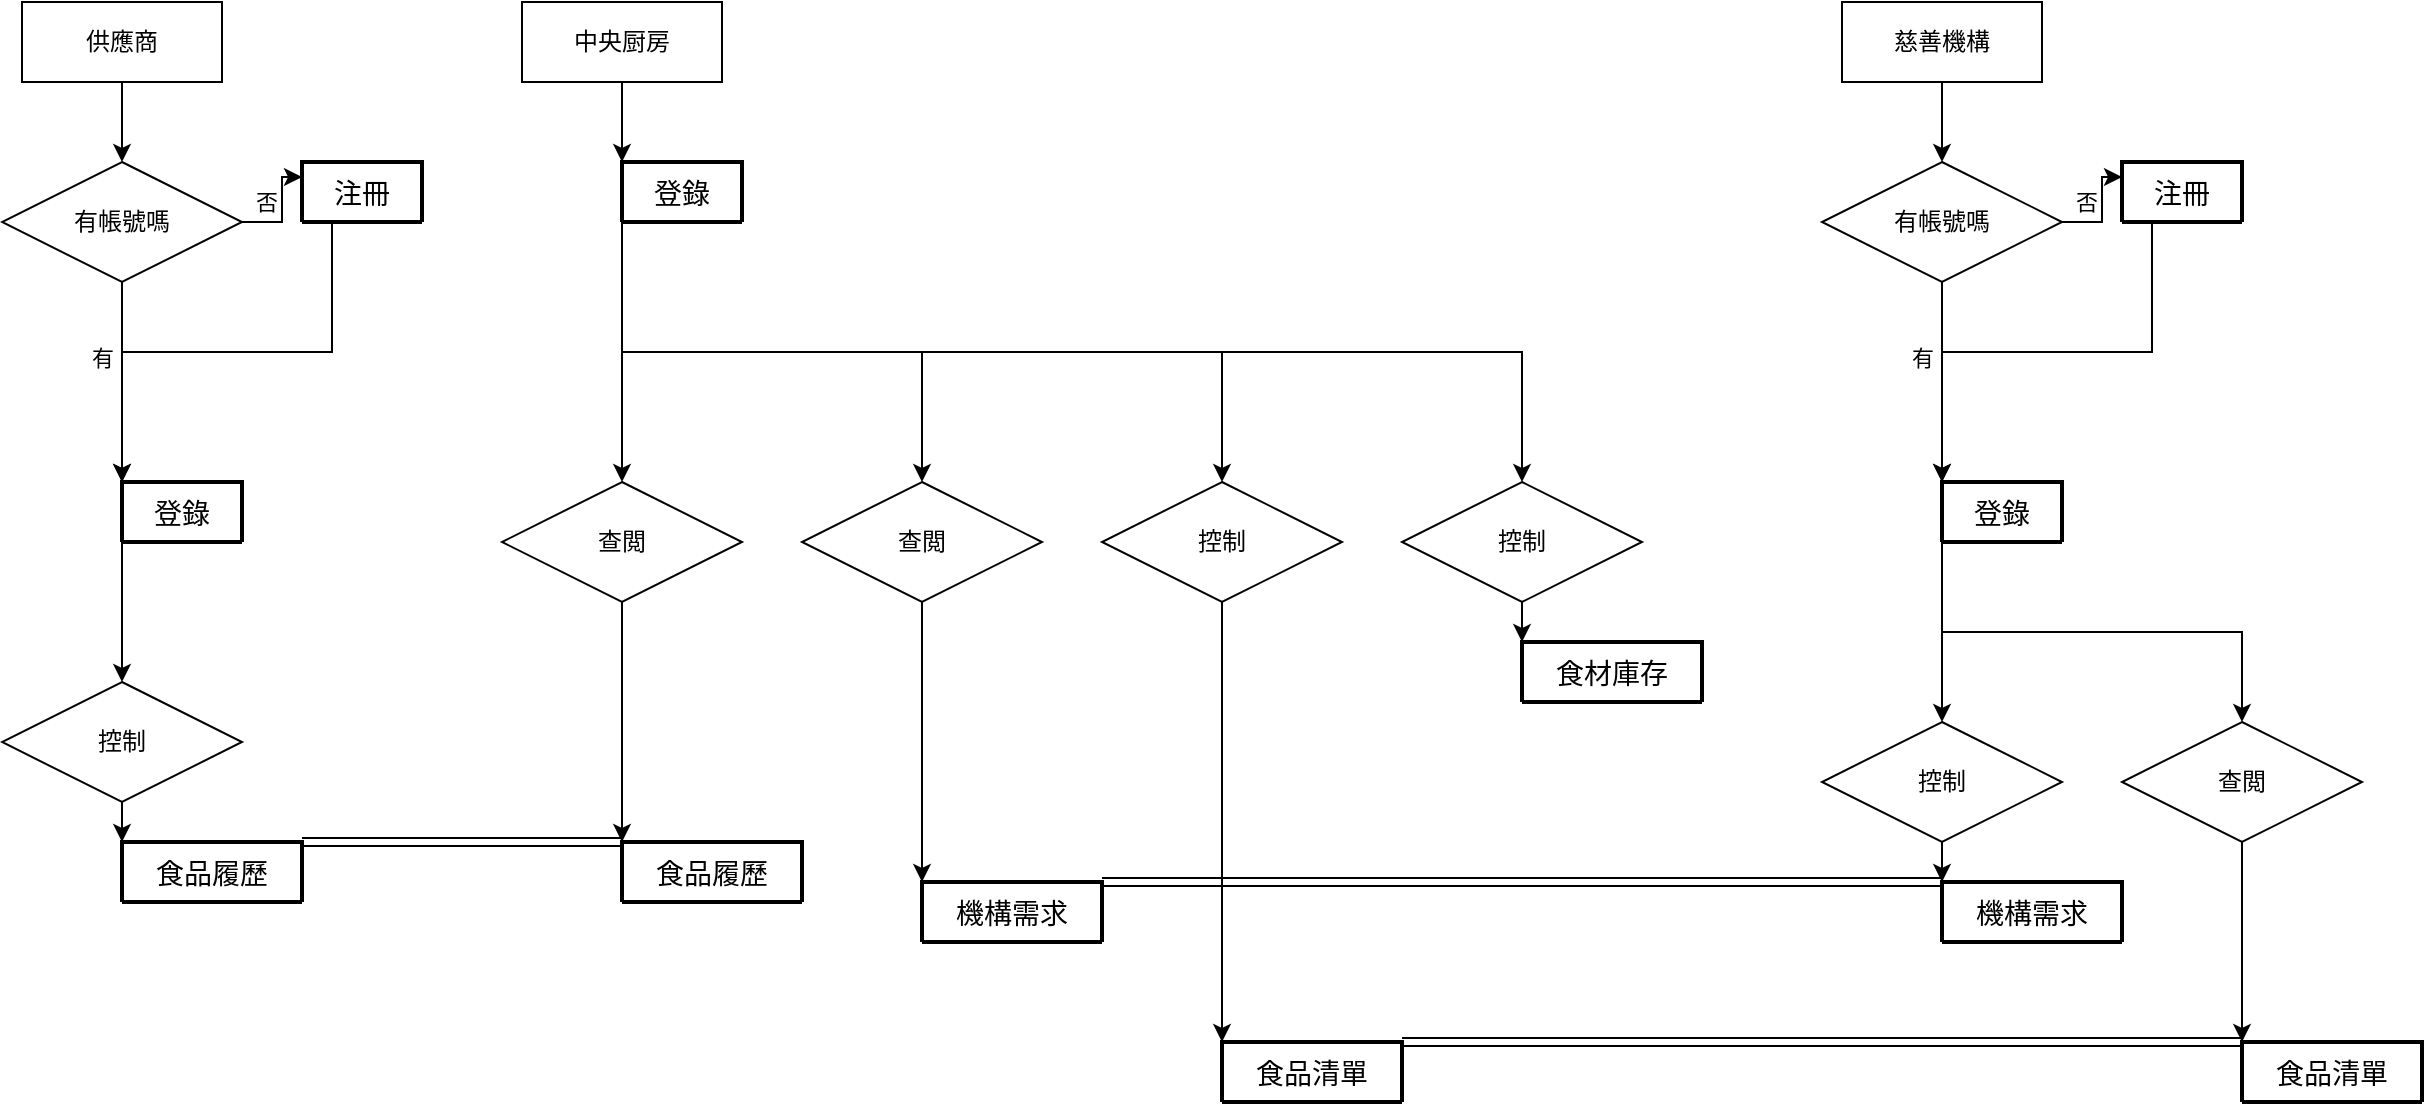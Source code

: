 <mxfile version="14.5.1" type="device"><diagram id="R2lEEEUBdFMjLlhIrx00" name="Page-1"><mxGraphModel dx="1024" dy="601" grid="1" gridSize="10" guides="1" tooltips="1" connect="1" arrows="1" fold="1" page="1" pageScale="1" pageWidth="850" pageHeight="1100" math="0" shadow="0" extFonts="Permanent Marker^https://fonts.googleapis.com/css?family=Permanent+Marker"><root><mxCell id="0"/><mxCell id="1" parent="0"/><mxCell id="EfcD7SiCq27l08FH3k44-1" value="注冊" style="swimlane;childLayout=stackLayout;horizontal=1;startSize=30;horizontalStack=0;rounded=1;fontSize=14;fontStyle=0;strokeWidth=2;resizeParent=0;resizeLast=1;shadow=0;dashed=0;align=center;" parent="1" vertex="1" collapsed="1"><mxGeometry x="250" y="240" width="60" height="30" as="geometry"><mxRectangle x="250" y="240" width="80" height="120" as="alternateBounds"/></mxGeometry></mxCell><mxCell id="EfcD7SiCq27l08FH3k44-2" value="+帳號&#10;+密碼&#10;+平臺名&#10;+地址&#10;+電話&#10;" style="align=left;strokeColor=none;fillColor=none;spacingLeft=4;fontSize=12;verticalAlign=top;resizable=0;rotatable=0;part=1;" parent="EfcD7SiCq27l08FH3k44-1" vertex="1"><mxGeometry y="30" width="60" as="geometry"/></mxCell><mxCell id="EfcD7SiCq27l08FH3k44-7" style="edgeStyle=orthogonalEdgeStyle;rounded=0;orthogonalLoop=1;jettySize=auto;html=1;entryX=0.5;entryY=0;entryDx=0;entryDy=0;" parent="1" source="EfcD7SiCq27l08FH3k44-3" target="EfcD7SiCq27l08FH3k44-6" edge="1"><mxGeometry relative="1" as="geometry"/></mxCell><mxCell id="EfcD7SiCq27l08FH3k44-3" value="供應商" style="whiteSpace=wrap;html=1;align=center;" parent="1" vertex="1"><mxGeometry x="110" y="160" width="100" height="40" as="geometry"/></mxCell><mxCell id="EfcD7SiCq27l08FH3k44-8" style="edgeStyle=orthogonalEdgeStyle;rounded=0;orthogonalLoop=1;jettySize=auto;html=1;entryX=0;entryY=0;entryDx=0;entryDy=0;" parent="1" source="EfcD7SiCq27l08FH3k44-6" target="EfcD7SiCq27l08FH3k44-9" edge="1"><mxGeometry relative="1" as="geometry"><mxPoint x="160" y="390" as="targetPoint"/></mxGeometry></mxCell><mxCell id="EfcD7SiCq27l08FH3k44-13" value="有" style="edgeLabel;html=1;align=center;verticalAlign=middle;resizable=0;points=[];" parent="EfcD7SiCq27l08FH3k44-8" vertex="1" connectable="0"><mxGeometry x="-0.24" y="-2" relative="1" as="geometry"><mxPoint x="-8" as="offset"/></mxGeometry></mxCell><mxCell id="EfcD7SiCq27l08FH3k44-11" value="否" style="edgeStyle=orthogonalEdgeStyle;rounded=0;orthogonalLoop=1;jettySize=auto;html=1;entryX=0;entryY=0.25;entryDx=0;entryDy=0;" parent="1" source="EfcD7SiCq27l08FH3k44-6" target="EfcD7SiCq27l08FH3k44-1" edge="1"><mxGeometry x="-0.556" y="10" relative="1" as="geometry"><mxPoint as="offset"/></mxGeometry></mxCell><mxCell id="EfcD7SiCq27l08FH3k44-6" value="有&lt;span style=&quot;text-align: left&quot;&gt;帳&lt;/span&gt;號嗎" style="shape=rhombus;perimeter=rhombusPerimeter;whiteSpace=wrap;html=1;align=center;" parent="1" vertex="1"><mxGeometry x="100" y="240" width="120" height="60" as="geometry"/></mxCell><mxCell id="EfcD7SiCq27l08FH3k44-9" value="登錄" style="swimlane;childLayout=stackLayout;horizontal=1;startSize=30;horizontalStack=0;rounded=1;fontSize=14;fontStyle=0;strokeWidth=2;resizeParent=0;resizeLast=1;shadow=0;dashed=0;align=center;" parent="1" vertex="1" collapsed="1"><mxGeometry x="160" y="400" width="60" height="30" as="geometry"><mxRectangle x="160" y="400" width="80" height="80" as="alternateBounds"/></mxGeometry></mxCell><mxCell id="EfcD7SiCq27l08FH3k44-10" value="=帳號&#10;=密碼" style="align=left;strokeColor=none;fillColor=none;spacingLeft=4;fontSize=12;verticalAlign=top;resizable=0;rotatable=0;part=1;" parent="EfcD7SiCq27l08FH3k44-9" vertex="1"><mxGeometry y="30" width="60" as="geometry"/></mxCell><mxCell id="EfcD7SiCq27l08FH3k44-12" style="edgeStyle=orthogonalEdgeStyle;rounded=0;orthogonalLoop=1;jettySize=auto;html=1;exitX=0.25;exitY=1;exitDx=0;exitDy=0;entryX=0;entryY=0;entryDx=0;entryDy=0;" parent="1" source="EfcD7SiCq27l08FH3k44-2" target="EfcD7SiCq27l08FH3k44-9" edge="1"><mxGeometry relative="1" as="geometry"/></mxCell><mxCell id="EfcD7SiCq27l08FH3k44-14" value="食品履歷" style="swimlane;childLayout=stackLayout;horizontal=1;startSize=30;horizontalStack=0;rounded=1;fontSize=14;fontStyle=0;strokeWidth=2;resizeParent=0;resizeLast=1;shadow=0;dashed=0;align=center;" parent="1" vertex="1" collapsed="1"><mxGeometry x="160" y="580" width="90" height="30" as="geometry"><mxRectangle x="160" y="580" width="120" height="120" as="alternateBounds"/></mxGeometry></mxCell><mxCell id="EfcD7SiCq27l08FH3k44-15" value="+品項&#10;+數量&#10;+重量&#10;+可領取時間（選項）&#10;+-是否已領取" style="align=left;strokeColor=none;fillColor=none;spacingLeft=4;fontSize=12;verticalAlign=top;resizable=0;rotatable=0;part=1;" parent="EfcD7SiCq27l08FH3k44-14" vertex="1"><mxGeometry y="30" width="90" as="geometry"/></mxCell><mxCell id="EfcD7SiCq27l08FH3k44-19" style="edgeStyle=orthogonalEdgeStyle;rounded=0;orthogonalLoop=1;jettySize=auto;html=1;entryX=0;entryY=0;entryDx=0;entryDy=0;" parent="1" source="EfcD7SiCq27l08FH3k44-20" target="EfcD7SiCq27l08FH3k44-25" edge="1"><mxGeometry relative="1" as="geometry"><mxPoint x="410" y="240" as="targetPoint"/></mxGeometry></mxCell><mxCell id="EfcD7SiCq27l08FH3k44-20" value="中央厨房" style="whiteSpace=wrap;html=1;align=center;" parent="1" vertex="1"><mxGeometry x="360" y="160" width="100" height="40" as="geometry"/></mxCell><mxCell id="EfcD7SiCq27l08FH3k44-25" value="登錄" style="swimlane;childLayout=stackLayout;horizontal=1;startSize=30;horizontalStack=0;rounded=1;fontSize=14;fontStyle=0;strokeWidth=2;resizeParent=0;resizeLast=1;shadow=0;dashed=0;align=center;" parent="1" vertex="1" collapsed="1"><mxGeometry x="410" y="240" width="60" height="30" as="geometry"><mxRectangle x="410" y="240" width="80" height="80" as="alternateBounds"/></mxGeometry></mxCell><mxCell id="EfcD7SiCq27l08FH3k44-26" value="=帳號&#10;=密碼" style="align=left;strokeColor=none;fillColor=none;spacingLeft=4;fontSize=12;verticalAlign=top;resizable=0;rotatable=0;part=1;" parent="EfcD7SiCq27l08FH3k44-25" vertex="1"><mxGeometry y="30" width="60" as="geometry"/></mxCell><mxCell id="EfcD7SiCq27l08FH3k44-28" value="食品履歷" style="swimlane;childLayout=stackLayout;horizontal=1;startSize=30;horizontalStack=0;rounded=1;fontSize=14;fontStyle=0;strokeWidth=2;resizeParent=0;resizeLast=1;shadow=0;dashed=0;align=center;" parent="1" vertex="1" collapsed="1"><mxGeometry x="410" y="580" width="90" height="30" as="geometry"><mxRectangle x="410" y="580" width="100" height="140" as="alternateBounds"/></mxGeometry></mxCell><mxCell id="EfcD7SiCq27l08FH3k44-29" value="平臺名&#10;地址&#10;電話&#10;品項&#10;數量&#10;重量&#10;可領取時間" style="align=left;strokeColor=none;fillColor=none;spacingLeft=4;fontSize=12;verticalAlign=top;resizable=0;rotatable=0;part=1;" parent="EfcD7SiCq27l08FH3k44-28" vertex="1"><mxGeometry y="30" width="90" as="geometry"/></mxCell><mxCell id="EfcD7SiCq27l08FH3k44-33" value="" style="shape=link;html=1;exitX=1;exitY=0;exitDx=0;exitDy=0;entryX=0;entryY=0;entryDx=0;entryDy=0;" parent="1" source="EfcD7SiCq27l08FH3k44-15" target="EfcD7SiCq27l08FH3k44-29" edge="1"><mxGeometry width="100" relative="1" as="geometry"><mxPoint x="300" y="590" as="sourcePoint"/><mxPoint x="400" y="590" as="targetPoint"/></mxGeometry></mxCell><mxCell id="EfcD7SiCq27l08FH3k44-34" value="食品清單" style="swimlane;childLayout=stackLayout;horizontal=1;startSize=30;horizontalStack=0;rounded=1;fontSize=14;fontStyle=0;strokeWidth=2;resizeParent=0;resizeLast=1;shadow=0;dashed=0;align=center;" parent="1" vertex="1" collapsed="1"><mxGeometry x="710" y="680" width="90" height="30" as="geometry"><mxRectangle x="710" y="680" width="80" height="80" as="alternateBounds"/></mxGeometry></mxCell><mxCell id="EfcD7SiCq27l08FH3k44-35" value="+-品項&#10;+-數量" style="align=left;strokeColor=none;fillColor=none;spacingLeft=4;fontSize=12;verticalAlign=top;resizable=0;rotatable=0;part=1;" parent="EfcD7SiCq27l08FH3k44-34" vertex="1"><mxGeometry y="30" width="90" as="geometry"/></mxCell><mxCell id="EfcD7SiCq27l08FH3k44-40" style="edgeStyle=orthogonalEdgeStyle;rounded=0;orthogonalLoop=1;jettySize=auto;html=1;entryX=0;entryY=0;entryDx=0;entryDy=0;" parent="1" source="EfcD7SiCq27l08FH3k44-38" target="EfcD7SiCq27l08FH3k44-14" edge="1"><mxGeometry relative="1" as="geometry"/></mxCell><mxCell id="EfcD7SiCq27l08FH3k44-38" value="控制" style="shape=rhombus;perimeter=rhombusPerimeter;whiteSpace=wrap;html=1;align=center;" parent="1" vertex="1"><mxGeometry x="100" y="500" width="120" height="60" as="geometry"/></mxCell><mxCell id="EfcD7SiCq27l08FH3k44-39" style="edgeStyle=orthogonalEdgeStyle;rounded=0;orthogonalLoop=1;jettySize=auto;html=1;exitX=0;exitY=1;exitDx=0;exitDy=0;entryX=0.5;entryY=0;entryDx=0;entryDy=0;" parent="1" source="EfcD7SiCq27l08FH3k44-10" target="EfcD7SiCq27l08FH3k44-38" edge="1"><mxGeometry relative="1" as="geometry"/></mxCell><mxCell id="EfcD7SiCq27l08FH3k44-43" style="edgeStyle=orthogonalEdgeStyle;rounded=0;orthogonalLoop=1;jettySize=auto;html=1;exitX=0.5;exitY=1;exitDx=0;exitDy=0;entryX=0;entryY=0;entryDx=0;entryDy=0;" parent="1" source="EfcD7SiCq27l08FH3k44-41" target="EfcD7SiCq27l08FH3k44-28" edge="1"><mxGeometry relative="1" as="geometry"/></mxCell><mxCell id="EfcD7SiCq27l08FH3k44-41" value="查閲" style="shape=rhombus;perimeter=rhombusPerimeter;whiteSpace=wrap;html=1;align=center;" parent="1" vertex="1"><mxGeometry x="350" y="400" width="120" height="60" as="geometry"/></mxCell><mxCell id="EfcD7SiCq27l08FH3k44-42" style="edgeStyle=orthogonalEdgeStyle;rounded=0;orthogonalLoop=1;jettySize=auto;html=1;exitX=0;exitY=1;exitDx=0;exitDy=0;entryX=0.5;entryY=0;entryDx=0;entryDy=0;" parent="1" source="EfcD7SiCq27l08FH3k44-26" target="EfcD7SiCq27l08FH3k44-41" edge="1"><mxGeometry relative="1" as="geometry"/></mxCell><mxCell id="EfcD7SiCq27l08FH3k44-46" style="edgeStyle=orthogonalEdgeStyle;rounded=0;orthogonalLoop=1;jettySize=auto;html=1;exitX=0.5;exitY=1;exitDx=0;exitDy=0;entryX=0;entryY=0;entryDx=0;entryDy=0;" parent="1" source="EfcD7SiCq27l08FH3k44-44" target="EfcD7SiCq27l08FH3k44-34" edge="1"><mxGeometry relative="1" as="geometry"/></mxCell><mxCell id="EfcD7SiCq27l08FH3k44-44" value="控制" style="shape=rhombus;perimeter=rhombusPerimeter;whiteSpace=wrap;html=1;align=center;" parent="1" vertex="1"><mxGeometry x="650" y="400" width="120" height="60" as="geometry"/></mxCell><mxCell id="EfcD7SiCq27l08FH3k44-45" style="edgeStyle=orthogonalEdgeStyle;rounded=0;orthogonalLoop=1;jettySize=auto;html=1;exitX=0;exitY=1;exitDx=0;exitDy=0;entryX=0.5;entryY=0;entryDx=0;entryDy=0;" parent="1" source="EfcD7SiCq27l08FH3k44-26" target="EfcD7SiCq27l08FH3k44-44" edge="1"><mxGeometry relative="1" as="geometry"/></mxCell><mxCell id="EfcD7SiCq27l08FH3k44-52" style="edgeStyle=orthogonalEdgeStyle;rounded=0;orthogonalLoop=1;jettySize=auto;html=1;exitX=0.5;exitY=1;exitDx=0;exitDy=0;entryX=0;entryY=0;entryDx=0;entryDy=0;" parent="1" source="EfcD7SiCq27l08FH3k44-47" target="EfcD7SiCq27l08FH3k44-49" edge="1"><mxGeometry relative="1" as="geometry"/></mxCell><mxCell id="EfcD7SiCq27l08FH3k44-47" value="控制" style="shape=rhombus;perimeter=rhombusPerimeter;whiteSpace=wrap;html=1;align=center;" parent="1" vertex="1"><mxGeometry x="800" y="400" width="120" height="60" as="geometry"/></mxCell><mxCell id="EfcD7SiCq27l08FH3k44-48" style="edgeStyle=orthogonalEdgeStyle;rounded=0;orthogonalLoop=1;jettySize=auto;html=1;exitX=0;exitY=1;exitDx=0;exitDy=0;entryX=0.5;entryY=0;entryDx=0;entryDy=0;" parent="1" source="EfcD7SiCq27l08FH3k44-26" target="EfcD7SiCq27l08FH3k44-47" edge="1"><mxGeometry relative="1" as="geometry"/></mxCell><mxCell id="EfcD7SiCq27l08FH3k44-49" value="食材庫存" style="swimlane;childLayout=stackLayout;horizontal=1;startSize=30;horizontalStack=0;rounded=1;fontSize=14;fontStyle=0;strokeWidth=2;resizeParent=0;resizeLast=1;shadow=0;dashed=0;align=center;" parent="1" vertex="1" collapsed="1"><mxGeometry x="860" y="480" width="90" height="30" as="geometry"><mxRectangle x="860" y="480" width="120" height="120" as="alternateBounds"/></mxGeometry></mxCell><mxCell id="EfcD7SiCq27l08FH3k44-50" value="+-品項&#10;+-數量&#10;+-重量&#10;+-預估可保存期限" style="align=left;strokeColor=none;fillColor=none;spacingLeft=4;fontSize=12;verticalAlign=top;resizable=0;rotatable=0;part=1;" parent="EfcD7SiCq27l08FH3k44-49" vertex="1"><mxGeometry y="30" width="90" as="geometry"/></mxCell><mxCell id="EfcD7SiCq27l08FH3k44-56" style="edgeStyle=orthogonalEdgeStyle;rounded=0;orthogonalLoop=1;jettySize=auto;html=1;exitX=0.5;exitY=1;exitDx=0;exitDy=0;entryX=0;entryY=0;entryDx=0;entryDy=0;" parent="1" source="EfcD7SiCq27l08FH3k44-53" target="EfcD7SiCq27l08FH3k44-54" edge="1"><mxGeometry relative="1" as="geometry"/></mxCell><mxCell id="EfcD7SiCq27l08FH3k44-53" value="查閲" style="shape=rhombus;perimeter=rhombusPerimeter;whiteSpace=wrap;html=1;align=center;" parent="1" vertex="1"><mxGeometry x="500" y="400" width="120" height="60" as="geometry"/></mxCell><mxCell id="EfcD7SiCq27l08FH3k44-54" value="機構需求" style="swimlane;childLayout=stackLayout;horizontal=1;startSize=30;horizontalStack=0;rounded=1;fontSize=14;fontStyle=0;strokeWidth=2;resizeParent=0;resizeLast=1;shadow=0;dashed=0;align=center;" parent="1" vertex="1" collapsed="1"><mxGeometry x="560" y="600" width="90" height="30" as="geometry"><mxRectangle x="560" y="600" width="80" height="120" as="alternateBounds"/></mxGeometry></mxCell><mxCell id="EfcD7SiCq27l08FH3k44-55" value="機構名&#10;地址&#10;電話&#10;需求量" style="align=left;strokeColor=none;fillColor=none;spacingLeft=4;fontSize=12;verticalAlign=top;resizable=0;rotatable=0;part=1;" parent="EfcD7SiCq27l08FH3k44-54" vertex="1"><mxGeometry y="30" width="90" as="geometry"/></mxCell><mxCell id="EfcD7SiCq27l08FH3k44-57" style="edgeStyle=orthogonalEdgeStyle;rounded=0;orthogonalLoop=1;jettySize=auto;html=1;exitX=0;exitY=1;exitDx=0;exitDy=0;entryX=0.5;entryY=0;entryDx=0;entryDy=0;" parent="1" source="EfcD7SiCq27l08FH3k44-26" target="EfcD7SiCq27l08FH3k44-53" edge="1"><mxGeometry relative="1" as="geometry"/></mxCell><mxCell id="EfcD7SiCq27l08FH3k44-74" value="注冊" style="swimlane;childLayout=stackLayout;horizontal=1;startSize=30;horizontalStack=0;rounded=1;fontSize=14;fontStyle=0;strokeWidth=2;resizeParent=0;resizeLast=1;shadow=0;dashed=0;align=center;" parent="1" vertex="1" collapsed="1"><mxGeometry x="1160" y="240" width="60" height="30" as="geometry"><mxRectangle x="1160" y="240" width="80" height="120" as="alternateBounds"/></mxGeometry></mxCell><mxCell id="EfcD7SiCq27l08FH3k44-75" value="+帳號&#10;+密碼&#10;+機構名&#10;+地址&#10;+電話&#10;" style="align=left;strokeColor=none;fillColor=none;spacingLeft=4;fontSize=12;verticalAlign=top;resizable=0;rotatable=0;part=1;" parent="EfcD7SiCq27l08FH3k44-74" vertex="1"><mxGeometry y="30" width="60" as="geometry"/></mxCell><mxCell id="EfcD7SiCq27l08FH3k44-76" style="edgeStyle=orthogonalEdgeStyle;rounded=0;orthogonalLoop=1;jettySize=auto;html=1;entryX=0.5;entryY=0;entryDx=0;entryDy=0;" parent="1" source="EfcD7SiCq27l08FH3k44-77" target="EfcD7SiCq27l08FH3k44-81" edge="1"><mxGeometry relative="1" as="geometry"/></mxCell><mxCell id="EfcD7SiCq27l08FH3k44-77" value="慈善機構" style="whiteSpace=wrap;html=1;align=center;" parent="1" vertex="1"><mxGeometry x="1020" y="160" width="100" height="40" as="geometry"/></mxCell><mxCell id="EfcD7SiCq27l08FH3k44-78" style="edgeStyle=orthogonalEdgeStyle;rounded=0;orthogonalLoop=1;jettySize=auto;html=1;entryX=0;entryY=0;entryDx=0;entryDy=0;" parent="1" source="EfcD7SiCq27l08FH3k44-81" target="EfcD7SiCq27l08FH3k44-82" edge="1"><mxGeometry relative="1" as="geometry"><mxPoint x="1070" y="390" as="targetPoint"/></mxGeometry></mxCell><mxCell id="EfcD7SiCq27l08FH3k44-79" value="有" style="edgeLabel;html=1;align=center;verticalAlign=middle;resizable=0;points=[];" parent="EfcD7SiCq27l08FH3k44-78" vertex="1" connectable="0"><mxGeometry x="-0.24" y="-2" relative="1" as="geometry"><mxPoint x="-8" as="offset"/></mxGeometry></mxCell><mxCell id="EfcD7SiCq27l08FH3k44-80" value="否" style="edgeStyle=orthogonalEdgeStyle;rounded=0;orthogonalLoop=1;jettySize=auto;html=1;entryX=0;entryY=0.25;entryDx=0;entryDy=0;" parent="1" source="EfcD7SiCq27l08FH3k44-81" target="EfcD7SiCq27l08FH3k44-74" edge="1"><mxGeometry x="-0.556" y="10" relative="1" as="geometry"><mxPoint as="offset"/></mxGeometry></mxCell><mxCell id="EfcD7SiCq27l08FH3k44-81" value="有&lt;span style=&quot;text-align: left&quot;&gt;帳&lt;/span&gt;號嗎" style="shape=rhombus;perimeter=rhombusPerimeter;whiteSpace=wrap;html=1;align=center;" parent="1" vertex="1"><mxGeometry x="1010" y="240" width="120" height="60" as="geometry"/></mxCell><mxCell id="EfcD7SiCq27l08FH3k44-82" value="登錄" style="swimlane;childLayout=stackLayout;horizontal=1;startSize=30;horizontalStack=0;rounded=1;fontSize=14;fontStyle=0;strokeWidth=2;resizeParent=0;resizeLast=1;shadow=0;dashed=0;align=center;" parent="1" vertex="1" collapsed="1"><mxGeometry x="1070" y="400" width="60" height="30" as="geometry"><mxRectangle x="1070" y="400" width="80" height="80" as="alternateBounds"/></mxGeometry></mxCell><mxCell id="EfcD7SiCq27l08FH3k44-83" value="=帳號&#10;=密碼" style="align=left;strokeColor=none;fillColor=none;spacingLeft=4;fontSize=12;verticalAlign=top;resizable=0;rotatable=0;part=1;" parent="EfcD7SiCq27l08FH3k44-82" vertex="1"><mxGeometry y="30" width="60" as="geometry"/></mxCell><mxCell id="EfcD7SiCq27l08FH3k44-84" style="edgeStyle=orthogonalEdgeStyle;rounded=0;orthogonalLoop=1;jettySize=auto;html=1;exitX=0.25;exitY=1;exitDx=0;exitDy=0;entryX=0;entryY=0;entryDx=0;entryDy=0;" parent="1" source="EfcD7SiCq27l08FH3k44-75" target="EfcD7SiCq27l08FH3k44-82" edge="1"><mxGeometry relative="1" as="geometry"/></mxCell><mxCell id="EfcD7SiCq27l08FH3k44-87" style="edgeStyle=orthogonalEdgeStyle;rounded=0;orthogonalLoop=1;jettySize=auto;html=1;entryX=0;entryY=0;entryDx=0;entryDy=0;" parent="1" source="EfcD7SiCq27l08FH3k44-88" target="EfcD7SiCq27l08FH3k44-90" edge="1"><mxGeometry relative="1" as="geometry"><mxPoint x="1070" y="580" as="targetPoint"/></mxGeometry></mxCell><mxCell id="EfcD7SiCq27l08FH3k44-88" value="控制" style="shape=rhombus;perimeter=rhombusPerimeter;whiteSpace=wrap;html=1;align=center;" parent="1" vertex="1"><mxGeometry x="1010" y="520" width="120" height="60" as="geometry"/></mxCell><mxCell id="EfcD7SiCq27l08FH3k44-89" style="edgeStyle=orthogonalEdgeStyle;rounded=0;orthogonalLoop=1;jettySize=auto;html=1;exitX=0;exitY=1;exitDx=0;exitDy=0;entryX=0.5;entryY=0;entryDx=0;entryDy=0;" parent="1" source="EfcD7SiCq27l08FH3k44-83" target="EfcD7SiCq27l08FH3k44-88" edge="1"><mxGeometry relative="1" as="geometry"/></mxCell><mxCell id="EfcD7SiCq27l08FH3k44-90" value="機構需求" style="swimlane;childLayout=stackLayout;horizontal=1;startSize=30;horizontalStack=0;rounded=1;fontSize=14;fontStyle=0;strokeWidth=2;resizeParent=0;resizeLast=1;shadow=0;dashed=0;align=center;" parent="1" vertex="1" collapsed="1"><mxGeometry x="1070" y="600" width="90" height="30" as="geometry"><mxRectangle x="1070" y="600" width="80" height="60" as="alternateBounds"/></mxGeometry></mxCell><mxCell id="EfcD7SiCq27l08FH3k44-91" value="+-需求量" style="align=left;strokeColor=none;fillColor=none;spacingLeft=4;fontSize=12;verticalAlign=top;resizable=0;rotatable=0;part=1;" parent="EfcD7SiCq27l08FH3k44-90" vertex="1"><mxGeometry y="30" width="90" as="geometry"/></mxCell><mxCell id="EfcD7SiCq27l08FH3k44-92" value="" style="shape=link;html=1;exitX=1;exitY=0;exitDx=0;exitDy=0;entryX=0;entryY=0;entryDx=0;entryDy=0;" parent="1" source="EfcD7SiCq27l08FH3k44-54" target="EfcD7SiCq27l08FH3k44-90" edge="1"><mxGeometry width="100" relative="1" as="geometry"><mxPoint x="810" y="510" as="sourcePoint"/><mxPoint x="910" y="510" as="targetPoint"/></mxGeometry></mxCell><mxCell id="EfcD7SiCq27l08FH3k44-101" style="edgeStyle=orthogonalEdgeStyle;rounded=0;orthogonalLoop=1;jettySize=auto;html=1;exitX=0.5;exitY=1;exitDx=0;exitDy=0;entryX=0;entryY=0;entryDx=0;entryDy=0;" parent="1" source="EfcD7SiCq27l08FH3k44-94" target="EfcD7SiCq27l08FH3k44-99" edge="1"><mxGeometry relative="1" as="geometry"/></mxCell><mxCell id="EfcD7SiCq27l08FH3k44-94" value="查閲" style="shape=rhombus;perimeter=rhombusPerimeter;whiteSpace=wrap;html=1;align=center;" parent="1" vertex="1"><mxGeometry x="1160" y="520" width="120" height="60" as="geometry"/></mxCell><mxCell id="EfcD7SiCq27l08FH3k44-95" style="edgeStyle=orthogonalEdgeStyle;rounded=0;orthogonalLoop=1;jettySize=auto;html=1;exitX=0;exitY=1;exitDx=0;exitDy=0;entryX=0.5;entryY=0;entryDx=0;entryDy=0;" parent="1" source="EfcD7SiCq27l08FH3k44-83" target="EfcD7SiCq27l08FH3k44-94" edge="1"><mxGeometry relative="1" as="geometry"/></mxCell><mxCell id="EfcD7SiCq27l08FH3k44-99" value="食品清單" style="swimlane;childLayout=stackLayout;horizontal=1;startSize=30;horizontalStack=0;rounded=1;fontSize=14;fontStyle=0;strokeWidth=2;resizeParent=0;resizeLast=1;shadow=0;dashed=0;align=center;" parent="1" vertex="1" collapsed="1"><mxGeometry x="1220" y="680" width="90" height="30" as="geometry"><mxRectangle x="1220" y="680" width="80" height="80" as="alternateBounds"/></mxGeometry></mxCell><mxCell id="EfcD7SiCq27l08FH3k44-100" value="品項&#10;數量" style="align=left;strokeColor=none;fillColor=none;spacingLeft=4;fontSize=12;verticalAlign=top;resizable=0;rotatable=0;part=1;" parent="EfcD7SiCq27l08FH3k44-99" vertex="1"><mxGeometry y="30" width="90" as="geometry"/></mxCell><mxCell id="EfcD7SiCq27l08FH3k44-102" value="" style="shape=link;html=1;exitX=1;exitY=0;exitDx=0;exitDy=0;entryX=0;entryY=0;entryDx=0;entryDy=0;" parent="1" source="EfcD7SiCq27l08FH3k44-35" target="EfcD7SiCq27l08FH3k44-100" edge="1"><mxGeometry width="100" relative="1" as="geometry"><mxPoint x="910" y="610" as="sourcePoint"/><mxPoint x="1010" y="610" as="targetPoint"/></mxGeometry></mxCell></root></mxGraphModel></diagram></mxfile>